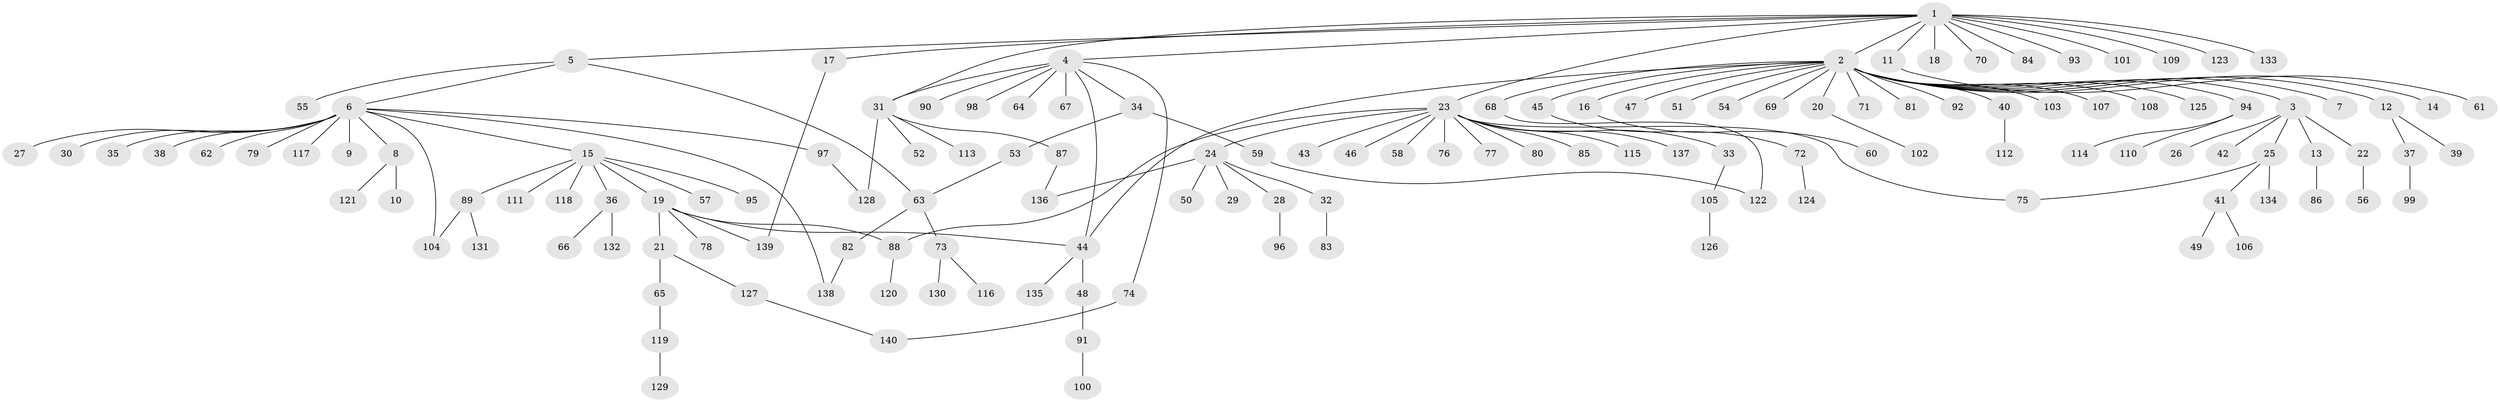 // Generated by graph-tools (version 1.1) at 2025/49/03/09/25 03:49:56]
// undirected, 140 vertices, 152 edges
graph export_dot {
graph [start="1"]
  node [color=gray90,style=filled];
  1;
  2;
  3;
  4;
  5;
  6;
  7;
  8;
  9;
  10;
  11;
  12;
  13;
  14;
  15;
  16;
  17;
  18;
  19;
  20;
  21;
  22;
  23;
  24;
  25;
  26;
  27;
  28;
  29;
  30;
  31;
  32;
  33;
  34;
  35;
  36;
  37;
  38;
  39;
  40;
  41;
  42;
  43;
  44;
  45;
  46;
  47;
  48;
  49;
  50;
  51;
  52;
  53;
  54;
  55;
  56;
  57;
  58;
  59;
  60;
  61;
  62;
  63;
  64;
  65;
  66;
  67;
  68;
  69;
  70;
  71;
  72;
  73;
  74;
  75;
  76;
  77;
  78;
  79;
  80;
  81;
  82;
  83;
  84;
  85;
  86;
  87;
  88;
  89;
  90;
  91;
  92;
  93;
  94;
  95;
  96;
  97;
  98;
  99;
  100;
  101;
  102;
  103;
  104;
  105;
  106;
  107;
  108;
  109;
  110;
  111;
  112;
  113;
  114;
  115;
  116;
  117;
  118;
  119;
  120;
  121;
  122;
  123;
  124;
  125;
  126;
  127;
  128;
  129;
  130;
  131;
  132;
  133;
  134;
  135;
  136;
  137;
  138;
  139;
  140;
  1 -- 2;
  1 -- 4;
  1 -- 5;
  1 -- 11;
  1 -- 17;
  1 -- 18;
  1 -- 23;
  1 -- 31;
  1 -- 70;
  1 -- 84;
  1 -- 93;
  1 -- 101;
  1 -- 109;
  1 -- 123;
  1 -- 133;
  2 -- 3;
  2 -- 7;
  2 -- 12;
  2 -- 14;
  2 -- 16;
  2 -- 20;
  2 -- 40;
  2 -- 44;
  2 -- 45;
  2 -- 47;
  2 -- 51;
  2 -- 54;
  2 -- 68;
  2 -- 69;
  2 -- 71;
  2 -- 81;
  2 -- 92;
  2 -- 94;
  2 -- 103;
  2 -- 107;
  2 -- 108;
  2 -- 125;
  3 -- 13;
  3 -- 22;
  3 -- 25;
  3 -- 26;
  3 -- 42;
  4 -- 31;
  4 -- 34;
  4 -- 44;
  4 -- 64;
  4 -- 67;
  4 -- 74;
  4 -- 90;
  4 -- 98;
  5 -- 6;
  5 -- 55;
  5 -- 63;
  6 -- 8;
  6 -- 9;
  6 -- 15;
  6 -- 27;
  6 -- 30;
  6 -- 35;
  6 -- 38;
  6 -- 62;
  6 -- 79;
  6 -- 97;
  6 -- 104;
  6 -- 117;
  6 -- 138;
  8 -- 10;
  8 -- 121;
  11 -- 61;
  12 -- 37;
  12 -- 39;
  13 -- 86;
  15 -- 19;
  15 -- 36;
  15 -- 57;
  15 -- 89;
  15 -- 95;
  15 -- 111;
  15 -- 118;
  16 -- 60;
  17 -- 139;
  19 -- 21;
  19 -- 44;
  19 -- 78;
  19 -- 88;
  19 -- 139;
  20 -- 102;
  21 -- 65;
  21 -- 127;
  22 -- 56;
  23 -- 24;
  23 -- 33;
  23 -- 43;
  23 -- 46;
  23 -- 58;
  23 -- 75;
  23 -- 76;
  23 -- 77;
  23 -- 80;
  23 -- 85;
  23 -- 88;
  23 -- 115;
  23 -- 137;
  24 -- 28;
  24 -- 29;
  24 -- 32;
  24 -- 50;
  24 -- 136;
  25 -- 41;
  25 -- 75;
  25 -- 134;
  28 -- 96;
  31 -- 52;
  31 -- 87;
  31 -- 113;
  31 -- 128;
  32 -- 83;
  33 -- 105;
  34 -- 53;
  34 -- 59;
  36 -- 66;
  36 -- 132;
  37 -- 99;
  40 -- 112;
  41 -- 49;
  41 -- 106;
  44 -- 48;
  44 -- 135;
  45 -- 72;
  48 -- 91;
  53 -- 63;
  59 -- 122;
  63 -- 73;
  63 -- 82;
  65 -- 119;
  68 -- 122;
  72 -- 124;
  73 -- 116;
  73 -- 130;
  74 -- 140;
  82 -- 138;
  87 -- 136;
  88 -- 120;
  89 -- 104;
  89 -- 131;
  91 -- 100;
  94 -- 110;
  94 -- 114;
  97 -- 128;
  105 -- 126;
  119 -- 129;
  127 -- 140;
}

